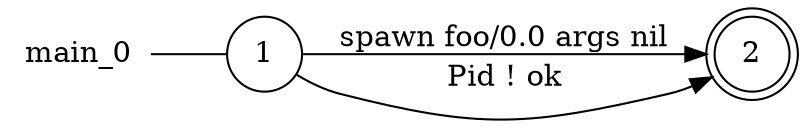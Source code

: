 digraph main_0 {
	rankdir="LR";
	n_0 [label="main_0", shape="plaintext"];
	n_1 [id="2", shape=doublecircle, label="2"];
	n_2 [id="1", shape=circle, label="1"];
	n_0 -> n_2 [arrowhead=none];

	n_2 -> n_1 [id="[$e|2]", label="spawn foo/0.0 args nil"];
	n_2 -> n_1 [id="[$e|1]", label="Pid ! ok"];
}

